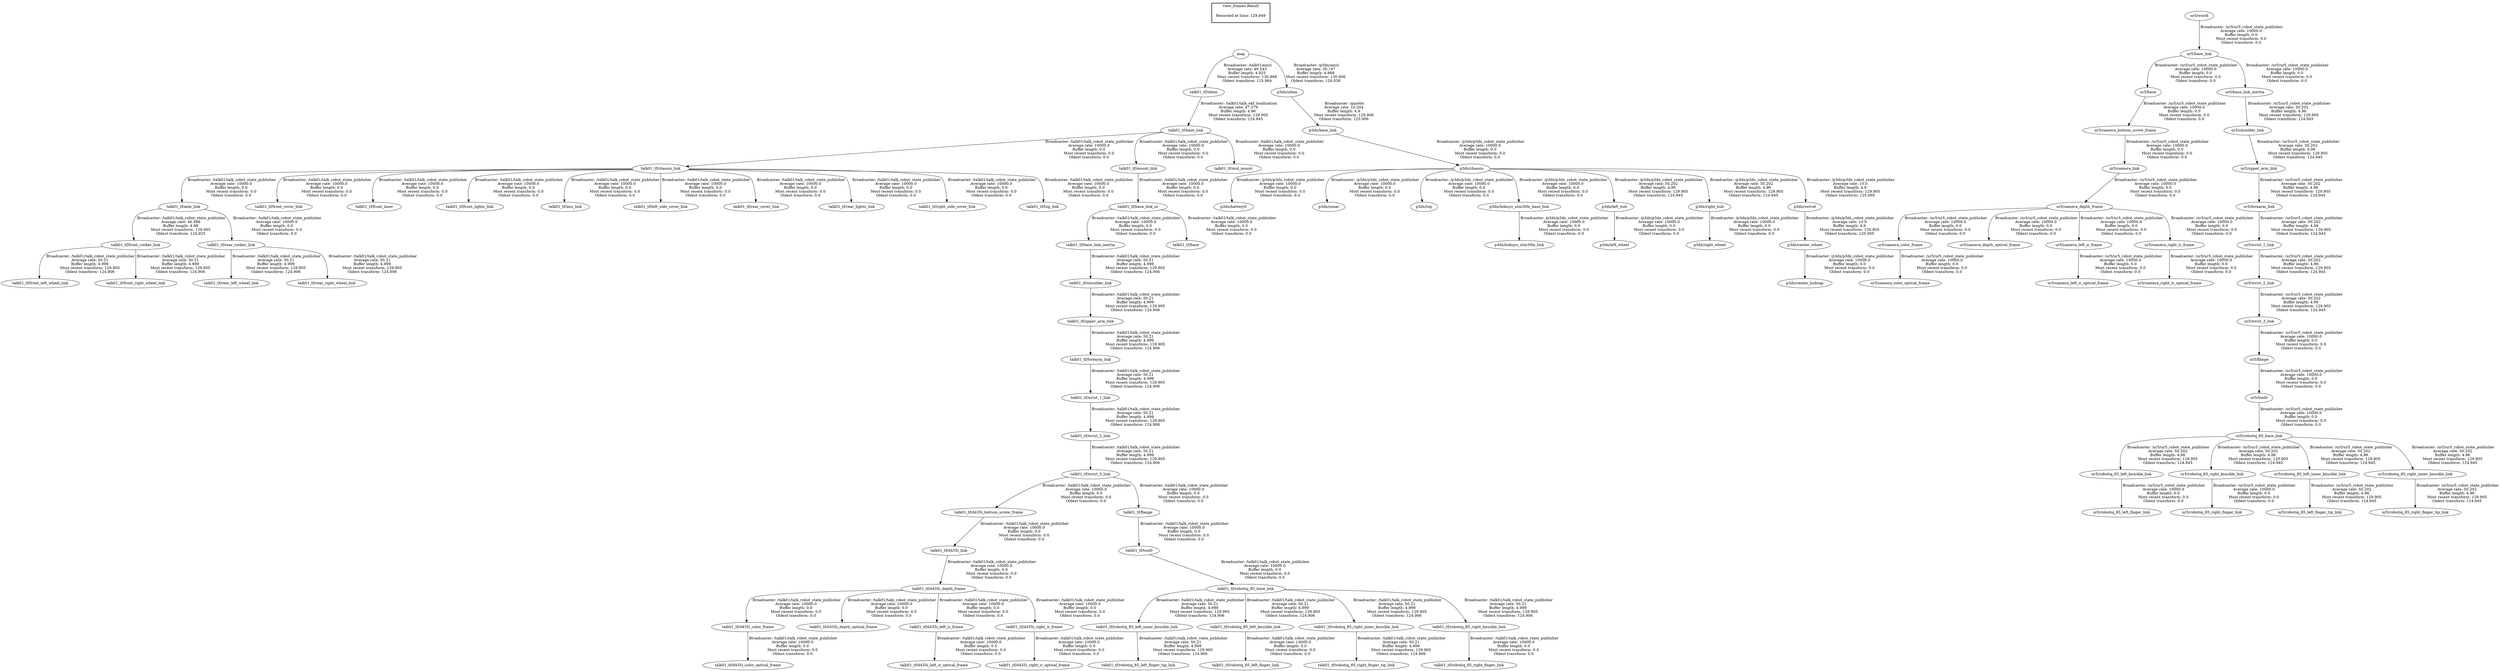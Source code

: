 digraph G {
"talk01_tf/upper_arm_link" -> "talk01_tf/forearm_link"[label=" Broadcaster: /talk01/talk_robot_state_publisher\nAverage rate: 50.21\nBuffer length: 4.999\nMost recent transform: 129.905\nOldest transform: 124.906\n"];
"talk01_tf/shoulder_link" -> "talk01_tf/upper_arm_link"[label=" Broadcaster: /talk01/talk_robot_state_publisher\nAverage rate: 50.21\nBuffer length: 4.999\nMost recent transform: 129.905\nOldest transform: 124.906\n"];
"talk01_tf/front_rocker_link" -> "talk01_tf/front_left_wheel_link"[label=" Broadcaster: /talk01/talk_robot_state_publisher\nAverage rate: 50.21\nBuffer length: 4.999\nMost recent transform: 129.905\nOldest transform: 124.906\n"];
"talk01_tf/axle_link" -> "talk01_tf/front_rocker_link"[label=" Broadcaster: /talk01/talk_robot_state_publisher\nAverage rate: 46.586\nBuffer length: 4.98\nMost recent transform: 129.905\nOldest transform: 124.925\n"];
"talk01_tf/front_rocker_link" -> "talk01_tf/front_right_wheel_link"[label=" Broadcaster: /talk01/talk_robot_state_publisher\nAverage rate: 50.21\nBuffer length: 4.999\nMost recent transform: 129.905\nOldest transform: 124.906\n"];
"talk01_tf/rear_rocker_link" -> "talk01_tf/rear_left_wheel_link"[label=" Broadcaster: /talk01/talk_robot_state_publisher\nAverage rate: 50.21\nBuffer length: 4.999\nMost recent transform: 129.905\nOldest transform: 124.906\n"];
"talk01_tf/axle_link" -> "talk01_tf/rear_rocker_link"[label=" Broadcaster: /talk01/talk_robot_state_publisher\nAverage rate: 10000.0\nBuffer length: 0.0\nMost recent transform: 0.0\nOldest transform: 0.0\n"];
"talk01_tf/rear_rocker_link" -> "talk01_tf/rear_right_wheel_link"[label=" Broadcaster: /talk01/talk_robot_state_publisher\nAverage rate: 50.21\nBuffer length: 4.999\nMost recent transform: 129.905\nOldest transform: 124.906\n"];
"talk01_tf/robotiq_85_left_inner_knuckle_link" -> "talk01_tf/robotiq_85_left_finger_tip_link"[label=" Broadcaster: /talk01/talk_robot_state_publisher\nAverage rate: 50.21\nBuffer length: 4.999\nMost recent transform: 129.905\nOldest transform: 124.906\n"];
"talk01_tf/robotiq_85_base_link" -> "talk01_tf/robotiq_85_left_inner_knuckle_link"[label=" Broadcaster: /talk01/talk_robot_state_publisher\nAverage rate: 50.21\nBuffer length: 4.999\nMost recent transform: 129.905\nOldest transform: 124.906\n"];
"talk01_tf/tool0" -> "talk01_tf/robotiq_85_base_link"[label=" Broadcaster: /talk01/talk_robot_state_publisher\nAverage rate: 10000.0\nBuffer length: 0.0\nMost recent transform: 0.0\nOldest transform: 0.0\n"];
"talk01_tf/robotiq_85_base_link" -> "talk01_tf/robotiq_85_left_knuckle_link"[label=" Broadcaster: /talk01/talk_robot_state_publisher\nAverage rate: 50.21\nBuffer length: 4.999\nMost recent transform: 129.905\nOldest transform: 124.906\n"];
"talk01_tf/robotiq_85_right_inner_knuckle_link" -> "talk01_tf/robotiq_85_right_finger_tip_link"[label=" Broadcaster: /talk01/talk_robot_state_publisher\nAverage rate: 50.21\nBuffer length: 4.999\nMost recent transform: 129.905\nOldest transform: 124.906\n"];
"talk01_tf/robotiq_85_base_link" -> "talk01_tf/robotiq_85_right_inner_knuckle_link"[label=" Broadcaster: /talk01/talk_robot_state_publisher\nAverage rate: 50.21\nBuffer length: 4.999\nMost recent transform: 129.905\nOldest transform: 124.906\n"];
"talk01_tf/robotiq_85_base_link" -> "talk01_tf/robotiq_85_right_knuckle_link"[label=" Broadcaster: /talk01/talk_robot_state_publisher\nAverage rate: 50.21\nBuffer length: 4.999\nMost recent transform: 129.905\nOldest transform: 124.906\n"];
"talk01_tf/base_link_inertia" -> "talk01_tf/shoulder_link"[label=" Broadcaster: /talk01/talk_robot_state_publisher\nAverage rate: 50.21\nBuffer length: 4.999\nMost recent transform: 129.905\nOldest transform: 124.906\n"];
"talk01_tf/base_link_ur" -> "talk01_tf/base_link_inertia"[label=" Broadcaster: /talk01/talk_robot_state_publisher\nAverage rate: 10000.0\nBuffer length: 0.0\nMost recent transform: 0.0\nOldest transform: 0.0\n"];
"talk01_tf/forearm_link" -> "talk01_tf/wrist_1_link"[label=" Broadcaster: /talk01/talk_robot_state_publisher\nAverage rate: 50.21\nBuffer length: 4.999\nMost recent transform: 129.905\nOldest transform: 124.906\n"];
"talk01_tf/wrist_1_link" -> "talk01_tf/wrist_2_link"[label=" Broadcaster: /talk01/talk_robot_state_publisher\nAverage rate: 50.21\nBuffer length: 4.999\nMost recent transform: 129.905\nOldest transform: 124.906\n"];
"talk01_tf/wrist_2_link" -> "talk01_tf/wrist_3_link"[label=" Broadcaster: /talk01/talk_robot_state_publisher\nAverage rate: 50.21\nBuffer length: 4.999\nMost recent transform: 129.905\nOldest transform: 124.906\n"];
"ur5/base_link" -> "ur5/base"[label=" Broadcaster: /ur5/ur5_robot_state_publisher\nAverage rate: 10000.0\nBuffer length: 0.0\nMost recent transform: 0.0\nOldest transform: 0.0\n"];
"ur5/world" -> "ur5/base_link"[label=" Broadcaster: /ur5/ur5_robot_state_publisher\nAverage rate: 10000.0\nBuffer length: 0.0\nMost recent transform: 0.0\nOldest transform: 0.0\n"];
"ur5/base_link" -> "ur5/base_link_inertia"[label=" Broadcaster: /ur5/ur5_robot_state_publisher\nAverage rate: 10000.0\nBuffer length: 0.0\nMost recent transform: 0.0\nOldest transform: 0.0\n"];
"ur5/camera_depth_frame" -> "ur5/camera_color_frame"[label=" Broadcaster: /ur5/ur5_robot_state_publisher\nAverage rate: 10000.0\nBuffer length: 0.0\nMost recent transform: 0.0\nOldest transform: 0.0\n"];
"ur5/camera_link" -> "ur5/camera_depth_frame"[label=" Broadcaster: /ur5/ur5_robot_state_publisher\nAverage rate: 10000.0\nBuffer length: 0.0\nMost recent transform: 0.0\nOldest transform: 0.0\n"];
"ur5/camera_color_frame" -> "ur5/camera_color_optical_frame"[label=" Broadcaster: /ur5/ur5_robot_state_publisher\nAverage rate: 10000.0\nBuffer length: 0.0\nMost recent transform: 0.0\nOldest transform: 0.0\n"];
"ur5/camera_bottom_screw_frame" -> "ur5/camera_link"[label=" Broadcaster: /ur5/ur5_robot_state_publisher\nAverage rate: 10000.0\nBuffer length: 0.0\nMost recent transform: 0.0\nOldest transform: 0.0\n"];
"ur5/camera_depth_frame" -> "ur5/camera_depth_optical_frame"[label=" Broadcaster: /ur5/ur5_robot_state_publisher\nAverage rate: 10000.0\nBuffer length: 0.0\nMost recent transform: 0.0\nOldest transform: 0.0\n"];
"ur5/base" -> "ur5/camera_bottom_screw_frame"[label=" Broadcaster: /ur5/ur5_robot_state_publisher\nAverage rate: 10000.0\nBuffer length: 0.0\nMost recent transform: 0.0\nOldest transform: 0.0\n"];
"ur5/camera_depth_frame" -> "ur5/camera_left_ir_frame"[label=" Broadcaster: /ur5/ur5_robot_state_publisher\nAverage rate: 10000.0\nBuffer length: 0.0\nMost recent transform: 0.0\nOldest transform: 0.0\n"];
"ur5/camera_left_ir_frame" -> "ur5/camera_left_ir_optical_frame"[label=" Broadcaster: /ur5/ur5_robot_state_publisher\nAverage rate: 10000.0\nBuffer length: 0.0\nMost recent transform: 0.0\nOldest transform: 0.0\n"];
"ur5/camera_depth_frame" -> "ur5/camera_right_ir_frame"[label=" Broadcaster: /ur5/ur5_robot_state_publisher\nAverage rate: 10000.0\nBuffer length: 0.0\nMost recent transform: 0.0\nOldest transform: 0.0\n"];
"ur5/camera_right_ir_frame" -> "ur5/camera_right_ir_optical_frame"[label=" Broadcaster: /ur5/ur5_robot_state_publisher\nAverage rate: 10000.0\nBuffer length: 0.0\nMost recent transform: 0.0\nOldest transform: 0.0\n"];
"ur5/flange" -> "ur5/tool0"[label=" Broadcaster: /ur5/ur5_robot_state_publisher\nAverage rate: 10000.0\nBuffer length: 0.0\nMost recent transform: 0.0\nOldest transform: 0.0\n"];
"ur5/wrist_3_link" -> "ur5/flange"[label=" Broadcaster: /ur5/ur5_robot_state_publisher\nAverage rate: 10000.0\nBuffer length: 0.0\nMost recent transform: 0.0\nOldest transform: 0.0\n"];
"ur5/tool0" -> "ur5/robotiq_85_base_link"[label=" Broadcaster: /ur5/ur5_robot_state_publisher\nAverage rate: 10000.0\nBuffer length: 0.0\nMost recent transform: 0.0\nOldest transform: 0.0\n"];
"ur5/robotiq_85_left_knuckle_link" -> "ur5/robotiq_85_left_finger_link"[label=" Broadcaster: /ur5/ur5_robot_state_publisher\nAverage rate: 10000.0\nBuffer length: 0.0\nMost recent transform: 0.0\nOldest transform: 0.0\n"];
"ur5/robotiq_85_base_link" -> "ur5/robotiq_85_left_knuckle_link"[label=" Broadcaster: /ur5/ur5_robot_state_publisher\nAverage rate: 50.202\nBuffer length: 4.96\nMost recent transform: 129.905\nOldest transform: 124.945\n"];
"ur5/robotiq_85_right_knuckle_link" -> "ur5/robotiq_85_right_finger_link"[label=" Broadcaster: /ur5/ur5_robot_state_publisher\nAverage rate: 10000.0\nBuffer length: 0.0\nMost recent transform: 0.0\nOldest transform: 0.0\n"];
"ur5/robotiq_85_base_link" -> "ur5/robotiq_85_right_knuckle_link"[label=" Broadcaster: /ur5/ur5_robot_state_publisher\nAverage rate: 50.202\nBuffer length: 4.96\nMost recent transform: 129.905\nOldest transform: 124.945\n"];
"ur5/wrist_2_link" -> "ur5/wrist_3_link"[label=" Broadcaster: /ur5/ur5_robot_state_publisher\nAverage rate: 50.202\nBuffer length: 4.96\nMost recent transform: 129.905\nOldest transform: 124.945\n"];
"talk01_tf/chassis_link" -> "talk01_tf/axle_link"[label=" Broadcaster: /talk01/talk_robot_state_publisher\nAverage rate: 10000.0\nBuffer length: 0.0\nMost recent transform: 0.0\nOldest transform: 0.0\n"];
"talk01_tf/base_link" -> "talk01_tf/chassis_link"[label=" Broadcaster: /talk01/talk_robot_state_publisher\nAverage rate: 10000.0\nBuffer length: 0.0\nMost recent transform: 0.0\nOldest transform: 0.0\n"];
"talk01_tf/base_link_ur" -> "talk01_tf/base"[label=" Broadcaster: /talk01/talk_robot_state_publisher\nAverage rate: 10000.0\nBuffer length: 0.0\nMost recent transform: 0.0\nOldest transform: 0.0\n"];
"talk01_tf/mount_link" -> "talk01_tf/base_link_ur"[label=" Broadcaster: /talk01/talk_robot_state_publisher\nAverage rate: 10000.0\nBuffer length: 0.0\nMost recent transform: 0.0\nOldest transform: 0.0\n"];
"talk01_tf/odom" -> "talk01_tf/base_link"[label=" Broadcaster: /talk01/talk_ekf_localization\nAverage rate: 47.379\nBuffer length: 4.96\nMost recent transform: 129.905\nOldest transform: 124.945\n"];
"talk01_tf/d435i_depth_frame" -> "talk01_tf/d435i_color_frame"[label=" Broadcaster: /talk01/talk_robot_state_publisher\nAverage rate: 10000.0\nBuffer length: 0.0\nMost recent transform: 0.0\nOldest transform: 0.0\n"];
"talk01_tf/d435i_link" -> "talk01_tf/d435i_depth_frame"[label=" Broadcaster: /talk01/talk_robot_state_publisher\nAverage rate: 10000.0\nBuffer length: 0.0\nMost recent transform: 0.0\nOldest transform: 0.0\n"];
"talk01_tf/d435i_color_frame" -> "talk01_tf/d435i_color_optical_frame"[label=" Broadcaster: /talk01/talk_robot_state_publisher\nAverage rate: 10000.0\nBuffer length: 0.0\nMost recent transform: 0.0\nOldest transform: 0.0\n"];
"talk01_tf/d435i_bottom_screw_frame" -> "talk01_tf/d435i_link"[label=" Broadcaster: /talk01/talk_robot_state_publisher\nAverage rate: 10000.0\nBuffer length: 0.0\nMost recent transform: 0.0\nOldest transform: 0.0\n"];
"talk01_tf/d435i_depth_frame" -> "talk01_tf/d435i_depth_optical_frame"[label=" Broadcaster: /talk01/talk_robot_state_publisher\nAverage rate: 10000.0\nBuffer length: 0.0\nMost recent transform: 0.0\nOldest transform: 0.0\n"];
"talk01_tf/wrist_3_link" -> "talk01_tf/d435i_bottom_screw_frame"[label=" Broadcaster: /talk01/talk_robot_state_publisher\nAverage rate: 10000.0\nBuffer length: 0.0\nMost recent transform: 0.0\nOldest transform: 0.0\n"];
"talk01_tf/d435i_depth_frame" -> "talk01_tf/d435i_left_ir_frame"[label=" Broadcaster: /talk01/talk_robot_state_publisher\nAverage rate: 10000.0\nBuffer length: 0.0\nMost recent transform: 0.0\nOldest transform: 0.0\n"];
"talk01_tf/d435i_left_ir_frame" -> "talk01_tf/d435i_left_ir_optical_frame"[label=" Broadcaster: /talk01/talk_robot_state_publisher\nAverage rate: 10000.0\nBuffer length: 0.0\nMost recent transform: 0.0\nOldest transform: 0.0\n"];
"talk01_tf/d435i_depth_frame" -> "talk01_tf/d435i_right_ir_frame"[label=" Broadcaster: /talk01/talk_robot_state_publisher\nAverage rate: 10000.0\nBuffer length: 0.0\nMost recent transform: 0.0\nOldest transform: 0.0\n"];
"talk01_tf/d435i_right_ir_frame" -> "talk01_tf/d435i_right_ir_optical_frame"[label=" Broadcaster: /talk01/talk_robot_state_publisher\nAverage rate: 10000.0\nBuffer length: 0.0\nMost recent transform: 0.0\nOldest transform: 0.0\n"];
"talk01_tf/flange" -> "talk01_tf/tool0"[label=" Broadcaster: /talk01/talk_robot_state_publisher\nAverage rate: 10000.0\nBuffer length: 0.0\nMost recent transform: 0.0\nOldest transform: 0.0\n"];
"talk01_tf/wrist_3_link" -> "talk01_tf/flange"[label=" Broadcaster: /talk01/talk_robot_state_publisher\nAverage rate: 10000.0\nBuffer length: 0.0\nMost recent transform: 0.0\nOldest transform: 0.0\n"];
"talk01_tf/chassis_link" -> "talk01_tf/front_cover_link"[label=" Broadcaster: /talk01/talk_robot_state_publisher\nAverage rate: 10000.0\nBuffer length: 0.0\nMost recent transform: 0.0\nOldest transform: 0.0\n"];
"talk01_tf/chassis_link" -> "talk01_tf/front_laser"[label=" Broadcaster: /talk01/talk_robot_state_publisher\nAverage rate: 10000.0\nBuffer length: 0.0\nMost recent transform: 0.0\nOldest transform: 0.0\n"];
"talk01_tf/chassis_link" -> "talk01_tf/front_lights_link"[label=" Broadcaster: /talk01/talk_robot_state_publisher\nAverage rate: 10000.0\nBuffer length: 0.0\nMost recent transform: 0.0\nOldest transform: 0.0\n"];
"talk01_tf/chassis_link" -> "talk01_tf/imu_link"[label=" Broadcaster: /talk01/talk_robot_state_publisher\nAverage rate: 10000.0\nBuffer length: 0.0\nMost recent transform: 0.0\nOldest transform: 0.0\n"];
"talk01_tf/chassis_link" -> "talk01_tf/left_side_cover_link"[label=" Broadcaster: /talk01/talk_robot_state_publisher\nAverage rate: 10000.0\nBuffer length: 0.0\nMost recent transform: 0.0\nOldest transform: 0.0\n"];
"talk01_tf/base_link" -> "talk01_tf/mid_mount"[label=" Broadcaster: /talk01/talk_robot_state_publisher\nAverage rate: 10000.0\nBuffer length: 0.0\nMost recent transform: 0.0\nOldest transform: 0.0\n"];
"talk01_tf/base_link" -> "talk01_tf/mount_link"[label=" Broadcaster: /talk01/talk_robot_state_publisher\nAverage rate: 10000.0\nBuffer length: 0.0\nMost recent transform: 0.0\nOldest transform: 0.0\n"];
"talk01_tf/chassis_link" -> "talk01_tf/rear_cover_link"[label=" Broadcaster: /talk01/talk_robot_state_publisher\nAverage rate: 10000.0\nBuffer length: 0.0\nMost recent transform: 0.0\nOldest transform: 0.0\n"];
"talk01_tf/chassis_link" -> "talk01_tf/rear_lights_link"[label=" Broadcaster: /talk01/talk_robot_state_publisher\nAverage rate: 10000.0\nBuffer length: 0.0\nMost recent transform: 0.0\nOldest transform: 0.0\n"];
"talk01_tf/chassis_link" -> "talk01_tf/right_side_cover_link"[label=" Broadcaster: /talk01/talk_robot_state_publisher\nAverage rate: 10000.0\nBuffer length: 0.0\nMost recent transform: 0.0\nOldest transform: 0.0\n"];
"talk01_tf/robotiq_85_left_knuckle_link" -> "talk01_tf/robotiq_85_left_finger_link"[label=" Broadcaster: /talk01/talk_robot_state_publisher\nAverage rate: 10000.0\nBuffer length: 0.0\nMost recent transform: 0.0\nOldest transform: 0.0\n"];
"talk01_tf/robotiq_85_right_knuckle_link" -> "talk01_tf/robotiq_85_right_finger_link"[label=" Broadcaster: /talk01/talk_robot_state_publisher\nAverage rate: 10000.0\nBuffer length: 0.0\nMost recent transform: 0.0\nOldest transform: 0.0\n"];
"talk01_tf/chassis_link" -> "talk01_tf/top_link"[label=" Broadcaster: /talk01/talk_robot_state_publisher\nAverage rate: 10000.0\nBuffer length: 0.0\nMost recent transform: 0.0\nOldest transform: 0.0\n"];
"p3dx/base_link" -> "p3dx/chassis"[label=" Broadcaster: /p3dx/p3dx_robot_state_publisher\nAverage rate: 10000.0\nBuffer length: 0.0\nMost recent transform: 0.0\nOldest transform: 0.0\n"];
"p3dx/odom" -> "p3dx/base_link"[label=" Broadcaster: /gazebo\nAverage rate: 10.204\nBuffer length: 4.9\nMost recent transform: 129.906\nOldest transform: 125.006\n"];
"p3dx/chassis" -> "p3dx/battery0"[label=" Broadcaster: /p3dx/p3dx_robot_state_publisher\nAverage rate: 10000.0\nBuffer length: 0.0\nMost recent transform: 0.0\nOldest transform: 0.0\n"];
"p3dx/chassis" -> "p3dx/sonar"[label=" Broadcaster: /p3dx/p3dx_robot_state_publisher\nAverage rate: 10000.0\nBuffer length: 0.0\nMost recent transform: 0.0\nOldest transform: 0.0\n"];
"p3dx/chassis" -> "p3dx/top"[label=" Broadcaster: /p3dx/p3dx_robot_state_publisher\nAverage rate: 10000.0\nBuffer length: 0.0\nMost recent transform: 0.0\nOldest transform: 0.0\n"];
"p3dx/chassis" -> "p3dx/hokuyo_utm30lx_base_link"[label=" Broadcaster: /p3dx/p3dx_robot_state_publisher\nAverage rate: 10000.0\nBuffer length: 0.0\nMost recent transform: 0.0\nOldest transform: 0.0\n"];
"p3dx/hokuyo_utm30lx_base_link" -> "p3dx/hokuyo_utm30lx_link"[label=" Broadcaster: /p3dx/p3dx_robot_state_publisher\nAverage rate: 10000.0\nBuffer length: 0.0\nMost recent transform: 0.0\nOldest transform: 0.0\n"];
"p3dx/left_hub" -> "p3dx/left_wheel"[label=" Broadcaster: /p3dx/p3dx_robot_state_publisher\nAverage rate: 10000.0\nBuffer length: 0.0\nMost recent transform: 0.0\nOldest transform: 0.0\n"];
"p3dx/chassis" -> "p3dx/left_hub"[label=" Broadcaster: /p3dx/p3dx_robot_state_publisher\nAverage rate: 50.202\nBuffer length: 4.96\nMost recent transform: 129.905\nOldest transform: 124.945\n"];
"p3dx/right_hub" -> "p3dx/right_wheel"[label=" Broadcaster: /p3dx/p3dx_robot_state_publisher\nAverage rate: 10000.0\nBuffer length: 0.0\nMost recent transform: 0.0\nOldest transform: 0.0\n"];
"p3dx/chassis" -> "p3dx/right_hub"[label=" Broadcaster: /p3dx/p3dx_robot_state_publisher\nAverage rate: 50.202\nBuffer length: 4.96\nMost recent transform: 129.905\nOldest transform: 124.945\n"];
"p3dx/center_wheel" -> "p3dx/center_hubcap"[label=" Broadcaster: /p3dx/p3dx_robot_state_publisher\nAverage rate: 10000.0\nBuffer length: 0.0\nMost recent transform: 0.0\nOldest transform: 0.0\n"];
"p3dx/swivel" -> "p3dx/center_wheel"[label=" Broadcaster: /p3dx/p3dx_robot_state_publisher\nAverage rate: 10.0\nBuffer length: 4.9\nMost recent transform: 129.905\nOldest transform: 125.005\n"];
"ur5/upper_arm_link" -> "ur5/forearm_link"[label=" Broadcaster: /ur5/ur5_robot_state_publisher\nAverage rate: 50.202\nBuffer length: 4.96\nMost recent transform: 129.905\nOldest transform: 124.945\n"];
"ur5/shoulder_link" -> "ur5/upper_arm_link"[label=" Broadcaster: /ur5/ur5_robot_state_publisher\nAverage rate: 50.202\nBuffer length: 4.96\nMost recent transform: 129.905\nOldest transform: 124.945\n"];
"ur5/robotiq_85_left_inner_knuckle_link" -> "ur5/robotiq_85_left_finger_tip_link"[label=" Broadcaster: /ur5/ur5_robot_state_publisher\nAverage rate: 50.202\nBuffer length: 4.96\nMost recent transform: 129.905\nOldest transform: 124.945\n"];
"ur5/robotiq_85_base_link" -> "ur5/robotiq_85_left_inner_knuckle_link"[label=" Broadcaster: /ur5/ur5_robot_state_publisher\nAverage rate: 50.202\nBuffer length: 4.96\nMost recent transform: 129.905\nOldest transform: 124.945\n"];
"ur5/robotiq_85_right_inner_knuckle_link" -> "ur5/robotiq_85_right_finger_tip_link"[label=" Broadcaster: /ur5/ur5_robot_state_publisher\nAverage rate: 50.202\nBuffer length: 4.96\nMost recent transform: 129.905\nOldest transform: 124.945\n"];
"ur5/robotiq_85_base_link" -> "ur5/robotiq_85_right_inner_knuckle_link"[label=" Broadcaster: /ur5/ur5_robot_state_publisher\nAverage rate: 50.202\nBuffer length: 4.96\nMost recent transform: 129.905\nOldest transform: 124.945\n"];
"ur5/base_link_inertia" -> "ur5/shoulder_link"[label=" Broadcaster: /ur5/ur5_robot_state_publisher\nAverage rate: 50.202\nBuffer length: 4.96\nMost recent transform: 129.905\nOldest transform: 124.945\n"];
"ur5/forearm_link" -> "ur5/wrist_1_link"[label=" Broadcaster: /ur5/ur5_robot_state_publisher\nAverage rate: 50.202\nBuffer length: 4.96\nMost recent transform: 129.905\nOldest transform: 124.945\n"];
"ur5/wrist_1_link" -> "ur5/wrist_2_link"[label=" Broadcaster: /ur5/ur5_robot_state_publisher\nAverage rate: 50.202\nBuffer length: 4.96\nMost recent transform: 129.905\nOldest transform: 124.945\n"];
"map" -> "talk01_tf/odom"[label=" Broadcaster: /talk01/amcl\nAverage rate: 49.543\nBuffer length: 4.925\nMost recent transform: 130.889\nOldest transform: 125.964\n"];
"p3dx/chassis" -> "p3dx/swivel"[label=" Broadcaster: /p3dx/p3dx_robot_state_publisher\nAverage rate: 10.0\nBuffer length: 4.9\nMost recent transform: 129.905\nOldest transform: 125.005\n"];
"map" -> "p3dx/odom"[label=" Broadcaster: /p3dx/amcl\nAverage rate: 30.197\nBuffer length: 4.868\nMost recent transform: 130.906\nOldest transform: 126.038\n"];
edge [style=invis];
 subgraph cluster_legend { style=bold; color=black; label ="view_frames Result";
"Recorded at time: 129.949"[ shape=plaintext ] ;
}->"map";
}